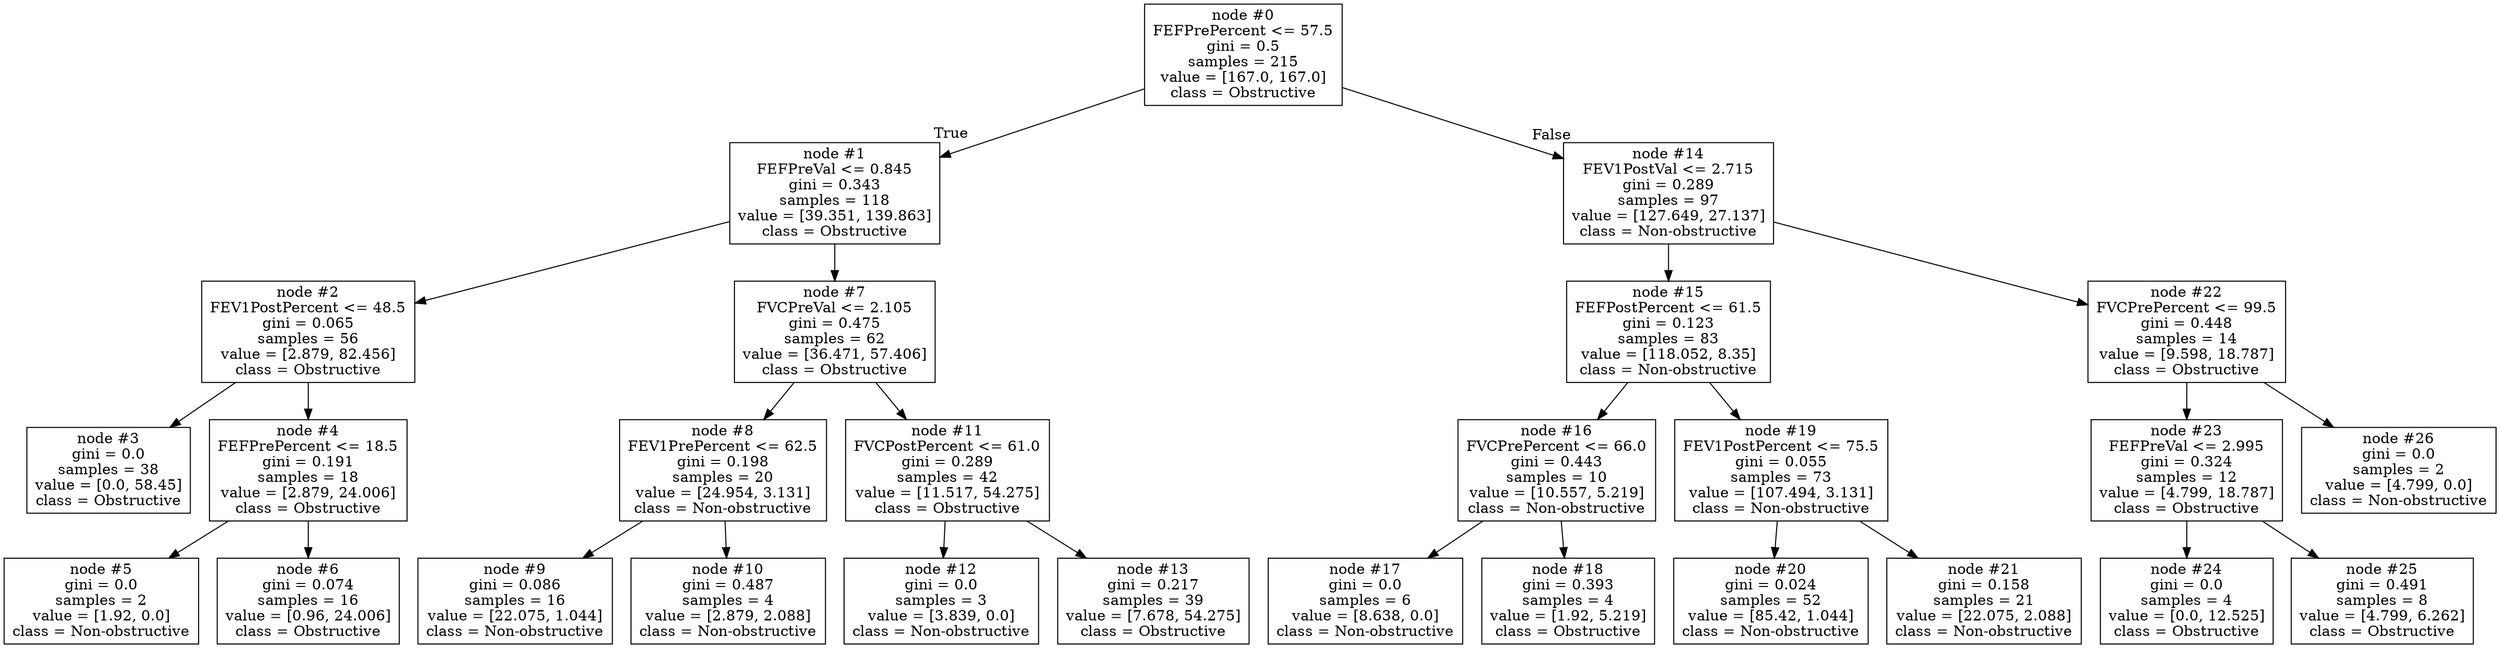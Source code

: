 digraph Tree {
node [shape=box] ;
0 [label="node #0\nFEFPrePercent <= 57.5\ngini = 0.5\nsamples = 215\nvalue = [167.0, 167.0]\nclass = Obstructive"] ;
1 [label="node #1\nFEFPreVal <= 0.845\ngini = 0.343\nsamples = 118\nvalue = [39.351, 139.863]\nclass = Obstructive"] ;
0 -> 1 [labeldistance=2.5, labelangle=45, headlabel="True"] ;
2 [label="node #2\nFEV1PostPercent <= 48.5\ngini = 0.065\nsamples = 56\nvalue = [2.879, 82.456]\nclass = Obstructive"] ;
1 -> 2 ;
3 [label="node #3\ngini = 0.0\nsamples = 38\nvalue = [0.0, 58.45]\nclass = Obstructive"] ;
2 -> 3 ;
4 [label="node #4\nFEFPrePercent <= 18.5\ngini = 0.191\nsamples = 18\nvalue = [2.879, 24.006]\nclass = Obstructive"] ;
2 -> 4 ;
5 [label="node #5\ngini = 0.0\nsamples = 2\nvalue = [1.92, 0.0]\nclass = Non-obstructive"] ;
4 -> 5 ;
6 [label="node #6\ngini = 0.074\nsamples = 16\nvalue = [0.96, 24.006]\nclass = Obstructive"] ;
4 -> 6 ;
7 [label="node #7\nFVCPreVal <= 2.105\ngini = 0.475\nsamples = 62\nvalue = [36.471, 57.406]\nclass = Obstructive"] ;
1 -> 7 ;
8 [label="node #8\nFEV1PrePercent <= 62.5\ngini = 0.198\nsamples = 20\nvalue = [24.954, 3.131]\nclass = Non-obstructive"] ;
7 -> 8 ;
9 [label="node #9\ngini = 0.086\nsamples = 16\nvalue = [22.075, 1.044]\nclass = Non-obstructive"] ;
8 -> 9 ;
10 [label="node #10\ngini = 0.487\nsamples = 4\nvalue = [2.879, 2.088]\nclass = Non-obstructive"] ;
8 -> 10 ;
11 [label="node #11\nFVCPostPercent <= 61.0\ngini = 0.289\nsamples = 42\nvalue = [11.517, 54.275]\nclass = Obstructive"] ;
7 -> 11 ;
12 [label="node #12\ngini = 0.0\nsamples = 3\nvalue = [3.839, 0.0]\nclass = Non-obstructive"] ;
11 -> 12 ;
13 [label="node #13\ngini = 0.217\nsamples = 39\nvalue = [7.678, 54.275]\nclass = Obstructive"] ;
11 -> 13 ;
14 [label="node #14\nFEV1PostVal <= 2.715\ngini = 0.289\nsamples = 97\nvalue = [127.649, 27.137]\nclass = Non-obstructive"] ;
0 -> 14 [labeldistance=2.5, labelangle=-45, headlabel="False"] ;
15 [label="node #15\nFEFPostPercent <= 61.5\ngini = 0.123\nsamples = 83\nvalue = [118.052, 8.35]\nclass = Non-obstructive"] ;
14 -> 15 ;
16 [label="node #16\nFVCPrePercent <= 66.0\ngini = 0.443\nsamples = 10\nvalue = [10.557, 5.219]\nclass = Non-obstructive"] ;
15 -> 16 ;
17 [label="node #17\ngini = 0.0\nsamples = 6\nvalue = [8.638, 0.0]\nclass = Non-obstructive"] ;
16 -> 17 ;
18 [label="node #18\ngini = 0.393\nsamples = 4\nvalue = [1.92, 5.219]\nclass = Obstructive"] ;
16 -> 18 ;
19 [label="node #19\nFEV1PostPercent <= 75.5\ngini = 0.055\nsamples = 73\nvalue = [107.494, 3.131]\nclass = Non-obstructive"] ;
15 -> 19 ;
20 [label="node #20\ngini = 0.024\nsamples = 52\nvalue = [85.42, 1.044]\nclass = Non-obstructive"] ;
19 -> 20 ;
21 [label="node #21\ngini = 0.158\nsamples = 21\nvalue = [22.075, 2.088]\nclass = Non-obstructive"] ;
19 -> 21 ;
22 [label="node #22\nFVCPrePercent <= 99.5\ngini = 0.448\nsamples = 14\nvalue = [9.598, 18.787]\nclass = Obstructive"] ;
14 -> 22 ;
23 [label="node #23\nFEFPreVal <= 2.995\ngini = 0.324\nsamples = 12\nvalue = [4.799, 18.787]\nclass = Obstructive"] ;
22 -> 23 ;
24 [label="node #24\ngini = 0.0\nsamples = 4\nvalue = [0.0, 12.525]\nclass = Obstructive"] ;
23 -> 24 ;
25 [label="node #25\ngini = 0.491\nsamples = 8\nvalue = [4.799, 6.262]\nclass = Obstructive"] ;
23 -> 25 ;
26 [label="node #26\ngini = 0.0\nsamples = 2\nvalue = [4.799, 0.0]\nclass = Non-obstructive"] ;
22 -> 26 ;
}